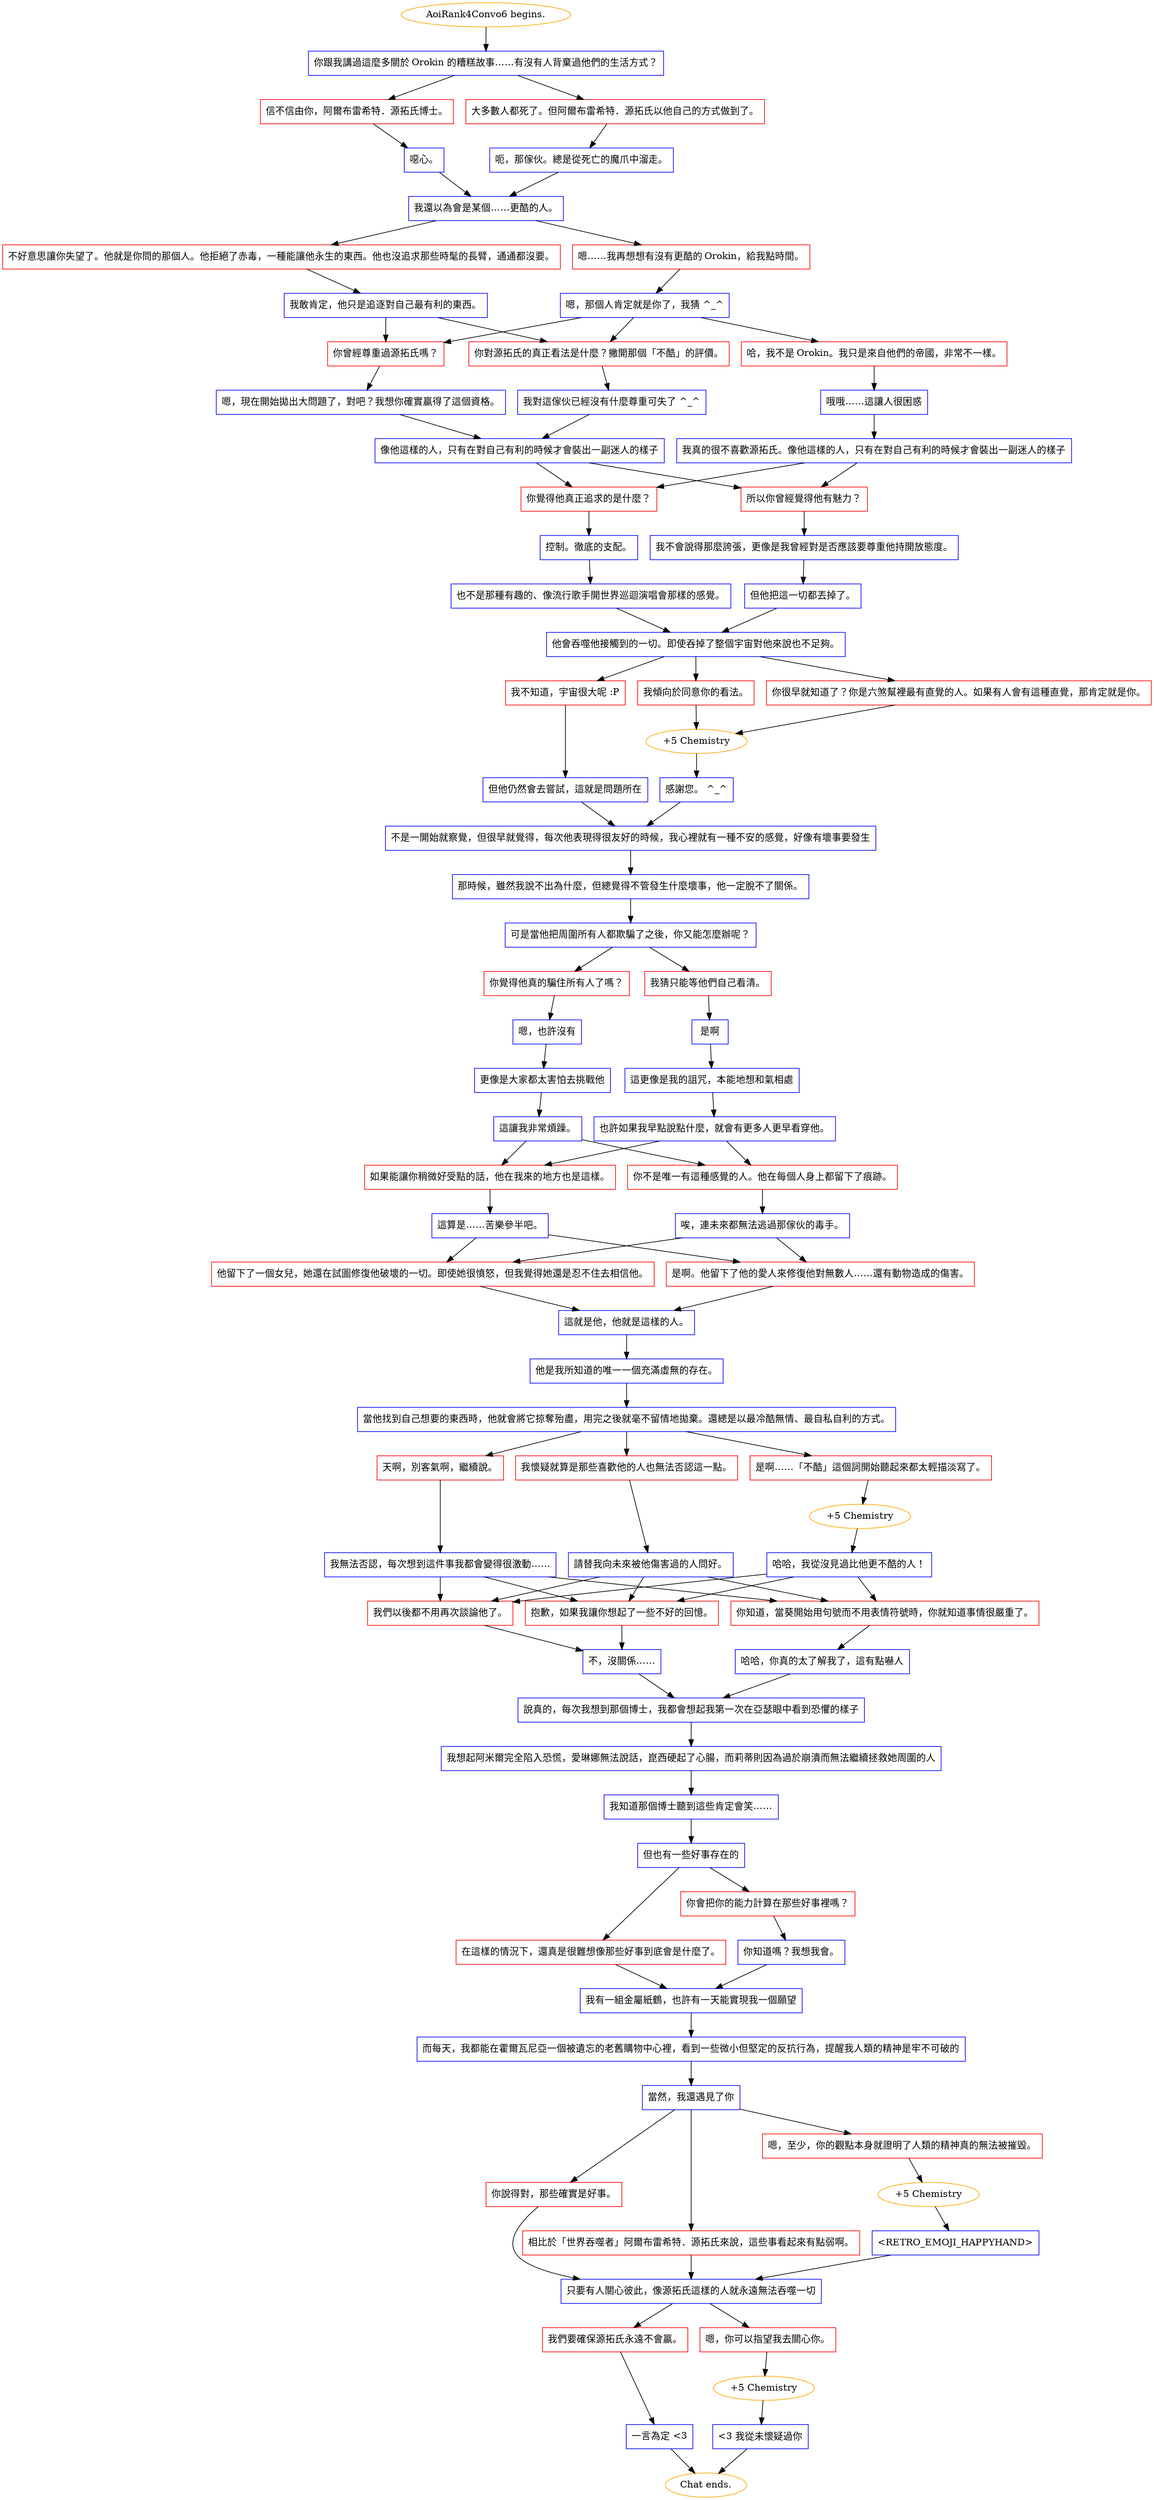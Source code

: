 digraph {
	"AoiRank4Convo6 begins." [color=orange];
		"AoiRank4Convo6 begins." -> j1483449377;
	j1483449377 [label="你跟我講過這麼多關於 Orokin 的糟糕故事……有沒有人背棄過他們的生活方式？",shape=box,color=blue];
		j1483449377 -> j4212637718;
		j1483449377 -> j2834677624;
	j4212637718 [label="信不信由你，阿爾布雷希特．源拓氏博士。",shape=box,color=red];
		j4212637718 -> j3768902260;
	j2834677624 [label="大多數人都死了。但阿爾布雷希特．源拓氏以他自己的方式做到了。",shape=box,color=red];
		j2834677624 -> j4131506844;
	j3768902260 [label="噁心。",shape=box,color=blue];
		j3768902260 -> j2921945884;
	j4131506844 [label="呃，那傢伙。總是從死亡的魔爪中溜走。",shape=box,color=blue];
		j4131506844 -> j2921945884;
	j2921945884 [label="我還以為會是某個……更酷的人。",shape=box,color=blue];
		j2921945884 -> j2380513455;
		j2921945884 -> j348479524;
	j2380513455 [label="不好意思讓你失望了。他就是你問的那個人。他拒絕了赤毒，一種能讓他永生的東西。他也沒追求那些時髦的長臂，通通都沒要。",shape=box,color=red];
		j2380513455 -> j2295081026;
	j348479524 [label="嗯……我再想想有沒有更酷的 Orokin，給我點時間。",shape=box,color=red];
		j348479524 -> j803904659;
	j2295081026 [label="我敢肯定，他只是追逐對自己最有利的東西。",shape=box,color=blue];
		j2295081026 -> j3533295346;
		j2295081026 -> j2213020238;
	j803904659 [label="嗯，那個人肯定就是你了，我猜 ^_^",shape=box,color=blue];
		j803904659 -> j3533295346;
		j803904659 -> j2213020238;
		j803904659 -> j199619999;
	j3533295346 [label="你曾經尊重過源拓氏嗎？",shape=box,color=red];
		j3533295346 -> j1442933503;
	j2213020238 [label="你對源拓氏的真正看法是什麼？撇開那個「不酷」的評價。",shape=box,color=red];
		j2213020238 -> j441248309;
	j199619999 [label="哈，我不是 Orokin。我只是來自他們的帝國，非常不一樣。",shape=box,color=red];
		j199619999 -> j1595057458;
	j1442933503 [label="嗯，現在開始拋出大問題了，對吧？我想你確實贏得了這個資格。",shape=box,color=blue];
		j1442933503 -> j2395534647;
	j441248309 [label="我對這傢伙已經沒有什麼尊重可失了 ^_^",shape=box,color=blue];
		j441248309 -> j2395534647;
	j1595057458 [label="哦哦……這讓人很困惑",shape=box,color=blue];
		j1595057458 -> j874142419;
	j2395534647 [label="像他這樣的人，只有在對自己有利的時候才會裝出一副迷人的樣子",shape=box,color=blue];
		j2395534647 -> j4241645330;
		j2395534647 -> j3220360221;
	j874142419 [label="我真的很不喜歡源拓氏。像他這樣的人，只有在對自己有利的時候才會裝出一副迷人的樣子",shape=box,color=blue];
		j874142419 -> j4241645330;
		j874142419 -> j3220360221;
	j4241645330 [label="你覺得他真正追求的是什麼？",shape=box,color=red];
		j4241645330 -> j595757731;
	j3220360221 [label="所以你曾經覺得他有魅力？",shape=box,color=red];
		j3220360221 -> j1918875245;
	j595757731 [label="控制。徹底的支配。",shape=box,color=blue];
		j595757731 -> j1987811238;
	j1918875245 [label="我不會說得那麼誇張，更像是我曾經對是否應該要尊重他持開放態度。",shape=box,color=blue];
		j1918875245 -> j243801198;
	j1987811238 [label="也不是那種有趣的、像流行歌手開世界巡迴演唱會那樣的感覺。",shape=box,color=blue];
		j1987811238 -> j3375834388;
	j243801198 [label="但他把這一切都丟掉了。",shape=box,color=blue];
		j243801198 -> j3375834388;
	j3375834388 [label="他會吞噬他接觸到的一切。即使吞掉了整個宇宙對他來說也不足夠。",shape=box,color=blue];
		j3375834388 -> j3880532139;
		j3375834388 -> j1248635826;
		j3375834388 -> j763771765;
	j3880532139 [label="你很早就知道了？你是六煞幫裡最有直覺的人。如果有人會有這種直覺，那肯定就是你。",shape=box,color=red];
		j3880532139 -> j3487717505;
	j1248635826 [label="我傾向於同意你的看法。",shape=box,color=red];
		j1248635826 -> j3487717505;
	j763771765 [label="我不知道，宇宙很大呢 :P",shape=box,color=red];
		j763771765 -> j3712695687;
	j3487717505 [label="+5 Chemistry",color=orange];
		j3487717505 -> j2851735723;
	j3712695687 [label="但他仍然會去嘗試，這就是問題所在",shape=box,color=blue];
		j3712695687 -> j3109694400;
	j2851735723 [label="感謝您。 ^_^",shape=box,color=blue];
		j2851735723 -> j3109694400;
	j3109694400 [label="不是一開始就察覺，但很早就覺得，每次他表現得很友好的時候，我心裡就有一種不安的感覺，好像有壞事要發生",shape=box,color=blue];
		j3109694400 -> j330908861;
	j330908861 [label="那時候，雖然我說不出為什麼，但總覺得不管發生什麼壞事，他一定脫不了關係。",shape=box,color=blue];
		j330908861 -> j1735098837;
	j1735098837 [label="可是當他把周圍所有人都欺騙了之後，你又能怎麼辦呢？",shape=box,color=blue];
		j1735098837 -> j3363336858;
		j1735098837 -> j2361373819;
	j3363336858 [label="你覺得他真的騙住所有人了嗎？",shape=box,color=red];
		j3363336858 -> j2046914889;
	j2361373819 [label="我猜只能等他們自己看清。",shape=box,color=red];
		j2361373819 -> j4161076333;
	j2046914889 [label="嗯，也許沒有",shape=box,color=blue];
		j2046914889 -> j3610597122;
	j4161076333 [label="是啊",shape=box,color=blue];
		j4161076333 -> j1409428110;
	j3610597122 [label="更像是大家都太害怕去挑戰他",shape=box,color=blue];
		j3610597122 -> j4243313073;
	j1409428110 [label="這更像是我的詛咒，本能地想和氣相處",shape=box,color=blue];
		j1409428110 -> j946633316;
	j4243313073 [label="這讓我非常煩躁。",shape=box,color=blue];
		j4243313073 -> j1790113039;
		j4243313073 -> j1033458471;
	j946633316 [label="也許如果我早點說點什麼，就會有更多人更早看穿他。",shape=box,color=blue];
		j946633316 -> j1790113039;
		j946633316 -> j1033458471;
	j1790113039 [label="如果能讓你稍微好受點的話，他在我來的地方也是這樣。",shape=box,color=red];
		j1790113039 -> j1586756339;
	j1033458471 [label="你不是唯一有這種感覺的人。他在每個人身上都留下了痕跡。",shape=box,color=red];
		j1033458471 -> j738707364;
	j1586756339 [label="這算是……苦樂參半吧。",shape=box,color=blue];
		j1586756339 -> j1044352915;
		j1586756339 -> j854051581;
	j738707364 [label="唉，連未來都無法逃過那傢伙的毒手。",shape=box,color=blue];
		j738707364 -> j1044352915;
		j738707364 -> j854051581;
	j1044352915 [label="他留下了一個女兒，她還在試圖修復他破壞的一切。即使她很憤怒，但我覺得她還是忍不住去相信他。",shape=box,color=red];
		j1044352915 -> j3282799728;
	j854051581 [label="是啊。他留下了他的愛人來修復他對無數人……還有動物造成的傷害。",shape=box,color=red];
		j854051581 -> j3282799728;
	j3282799728 [label="這就是他，他就是這樣的人。",shape=box,color=blue];
		j3282799728 -> j2237180385;
	j2237180385 [label="他是我所知道的唯一一個充滿虛無的存在。",shape=box,color=blue];
		j2237180385 -> j2819199211;
	j2819199211 [label="當他找到自己想要的東西時，他就會將它掠奪殆盡，用完之後就毫不留情地拋棄。還總是以最冷酷無情、最自私自利的方式。",shape=box,color=blue];
		j2819199211 -> j1866270757;
		j2819199211 -> j2376698182;
		j2819199211 -> j1861635868;
	j1866270757 [label="是啊……「不酷」這個詞開始聽起來都太輕描淡寫了。",shape=box,color=red];
		j1866270757 -> j2363389411;
	j2376698182 [label="天啊，別客氣啊，繼續說。",shape=box,color=red];
		j2376698182 -> j3459128198;
	j1861635868 [label="我懷疑就算是那些喜歡他的人也無法否認這一點。",shape=box,color=red];
		j1861635868 -> j805471047;
	j2363389411 [label="+5 Chemistry",color=orange];
		j2363389411 -> j3795798214;
	j3459128198 [label="我無法否認，每次想到這件事我都會變得很激動……",shape=box,color=blue];
		j3459128198 -> j2950666959;
		j3459128198 -> j1489436726;
		j3459128198 -> j648818834;
	j805471047 [label="請替我向未來被他傷害過的人問好。",shape=box,color=blue];
		j805471047 -> j2950666959;
		j805471047 -> j1489436726;
		j805471047 -> j648818834;
	j3795798214 [label="哈哈，我從沒見過比他更不酷的人！",shape=box,color=blue];
		j3795798214 -> j2950666959;
		j3795798214 -> j1489436726;
		j3795798214 -> j648818834;
	j2950666959 [label="抱歉，如果我讓你想起了一些不好的回憶。",shape=box,color=red];
		j2950666959 -> j2214271742;
	j1489436726 [label="我們以後都不用再次談論他了。",shape=box,color=red];
		j1489436726 -> j2214271742;
	j648818834 [label="你知道，當葵開始用句號而不用表情符號時，你就知道事情很嚴重了。",shape=box,color=red];
		j648818834 -> j2026925677;
	j2214271742 [label="不，沒關係……",shape=box,color=blue];
		j2214271742 -> j1347117358;
	j2026925677 [label="哈哈，你真的太了解我了，這有點嚇人",shape=box,color=blue];
		j2026925677 -> j1347117358;
	j1347117358 [label="說真的，每次我想到那個博士，我都會想起我第一次在亞瑟眼中看到恐懼的樣子",shape=box,color=blue];
		j1347117358 -> j3310337423;
	j3310337423 [label="我想起阿米爾完全陷入恐慌，愛琳娜無法說話，崑西硬起了心腸，而莉蒂則因為過於崩潰而無法繼續拯救她周圍的人",shape=box,color=blue];
		j3310337423 -> j1766147828;
	j1766147828 [label="我知道那個博士聽到這些肯定會笑……",shape=box,color=blue];
		j1766147828 -> j3434946093;
	j3434946093 [label="但也有一些好事存在的",shape=box,color=blue];
		j3434946093 -> j4060927492;
		j3434946093 -> j3330868150;
	j4060927492 [label="在這樣的情況下，還真是很難想像那些好事到底會是什麼了。",shape=box,color=red];
		j4060927492 -> j3599444232;
	j3330868150 [label="你會把你的能力計算在那些好事裡嗎？",shape=box,color=red];
		j3330868150 -> j1147752579;
	j3599444232 [label="我有一組金屬紙鶴，也許有一天能實現我一個願望",shape=box,color=blue];
		j3599444232 -> j1260744866;
	j1147752579 [label="你知道嗎？我想我會。",shape=box,color=blue];
		j1147752579 -> j3599444232;
	j1260744866 [label="而每天，我都能在霍爾瓦尼亞一個被遺忘的老舊購物中心裡，看到一些微小但堅定的反抗行為，提醒我人類的精神是牢不可破的",shape=box,color=blue];
		j1260744866 -> j4008500712;
	j4008500712 [label="當然，我還遇見了你",shape=box,color=blue];
		j4008500712 -> j4050445720;
		j4008500712 -> j150320348;
		j4008500712 -> j3961670956;
	j4050445720 [label="嗯，至少，你的觀點本身就證明了人類的精神真的無法被摧毀。",shape=box,color=red];
		j4050445720 -> j1520156836;
	j150320348 [label="你說得對，那些確實是好事。",shape=box,color=red];
		j150320348 -> j334647621;
	j3961670956 [label="相比於「世界吞噬者」阿爾布雷希特．源拓氏來說，這些事看起來有點弱啊。",shape=box,color=red];
		j3961670956 -> j334647621;
	j1520156836 [label="+5 Chemistry",color=orange];
		j1520156836 -> j1639634779;
	j334647621 [label="只要有人關心彼此，像源拓氏這樣的人就永遠無法吞噬一切",shape=box,color=blue];
		j334647621 -> j1198045229;
		j334647621 -> j3003975636;
	j1639634779 [label="<RETRO_EMOJI_HAPPYHAND>",shape=box,color=blue];
		j1639634779 -> j334647621;
	j1198045229 [label="我們要確保源拓氏永遠不會贏。",shape=box,color=red];
		j1198045229 -> j1705580759;
	j3003975636 [label="嗯，你可以指望我去關心你。",shape=box,color=red];
		j3003975636 -> j359031050;
	j1705580759 [label="一言為定 <3",shape=box,color=blue];
		j1705580759 -> "Chat ends.";
	j359031050 [label="+5 Chemistry",color=orange];
		j359031050 -> j1492570701;
	"Chat ends." [color=orange];
	j1492570701 [label="<3 我從未懷疑過你",shape=box,color=blue];
		j1492570701 -> "Chat ends.";
}
